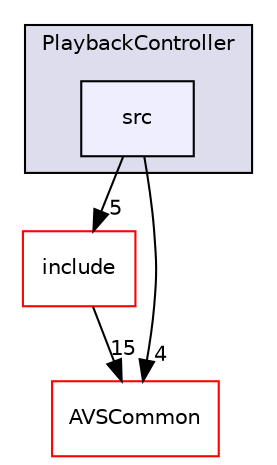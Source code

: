 digraph "/workplace/avs-device-sdk/CapabilityAgents/PlaybackController/src" {
  compound=true
  node [ fontsize="10", fontname="Helvetica"];
  edge [ labelfontsize="10", labelfontname="Helvetica"];
  subgraph clusterdir_7b6c89f8529a936fe9cff738852cb883 {
    graph [ bgcolor="#ddddee", pencolor="black", label="PlaybackController" fontname="Helvetica", fontsize="10", URL="dir_7b6c89f8529a936fe9cff738852cb883.html"]
  dir_0941af995683471172955459524bdfe2 [shape=box, label="src", style="filled", fillcolor="#eeeeff", pencolor="black", URL="dir_0941af995683471172955459524bdfe2.html"];
  }
  dir_62320dd1e359410b2bb8c7402cc0d6b2 [shape=box label="include" fillcolor="white" style="filled" color="red" URL="dir_62320dd1e359410b2bb8c7402cc0d6b2.html"];
  dir_13e65effb2bde530b17b3d5eefcd0266 [shape=box label="AVSCommon" fillcolor="white" style="filled" color="red" URL="dir_13e65effb2bde530b17b3d5eefcd0266.html"];
  dir_62320dd1e359410b2bb8c7402cc0d6b2->dir_13e65effb2bde530b17b3d5eefcd0266 [headlabel="15", labeldistance=1.5 headhref="dir_000180_000015.html"];
  dir_0941af995683471172955459524bdfe2->dir_62320dd1e359410b2bb8c7402cc0d6b2 [headlabel="5", labeldistance=1.5 headhref="dir_000182_000180.html"];
  dir_0941af995683471172955459524bdfe2->dir_13e65effb2bde530b17b3d5eefcd0266 [headlabel="4", labeldistance=1.5 headhref="dir_000182_000015.html"];
}
